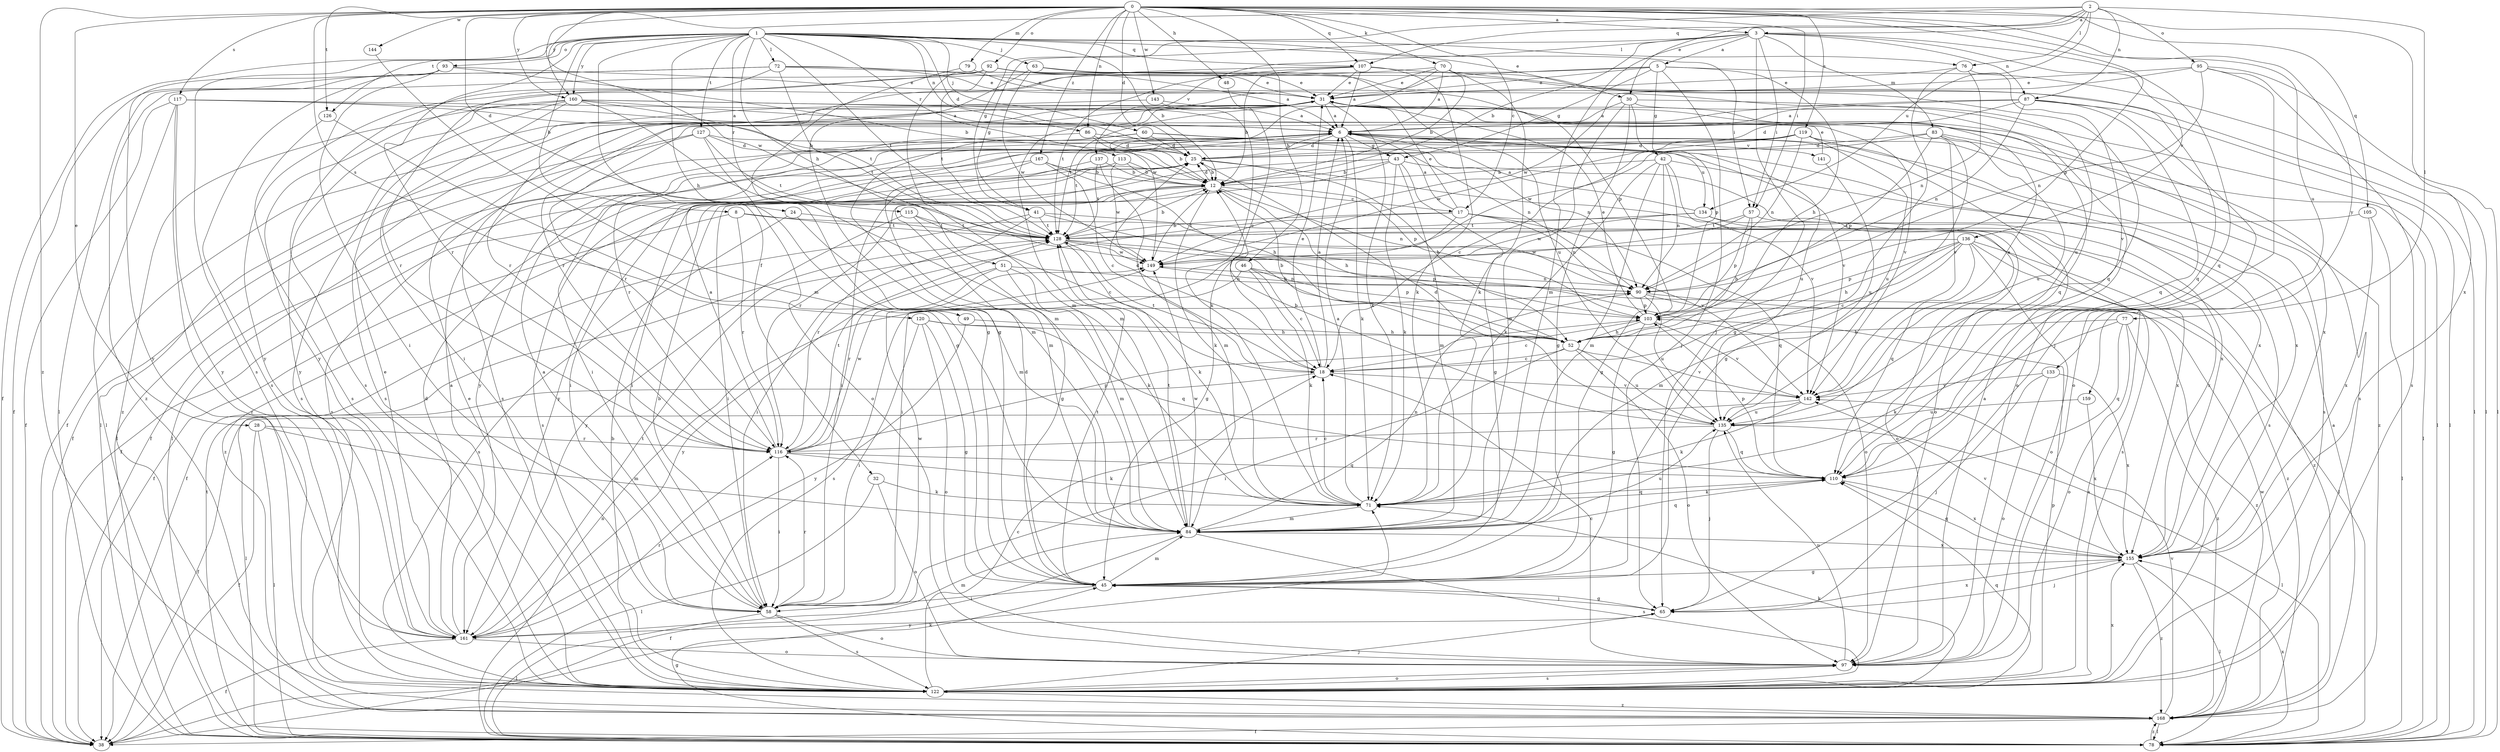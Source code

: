 strict digraph  {
0;
1;
2;
3;
5;
6;
8;
12;
17;
18;
24;
25;
28;
30;
31;
32;
38;
41;
42;
43;
45;
46;
48;
49;
51;
52;
57;
58;
60;
63;
65;
70;
71;
72;
76;
77;
78;
79;
83;
84;
86;
87;
90;
92;
93;
95;
97;
103;
105;
107;
110;
113;
115;
116;
117;
119;
120;
122;
126;
127;
128;
133;
134;
135;
136;
137;
141;
142;
143;
144;
149;
155;
159;
160;
161;
167;
168;
0 -> 3  [label=a];
0 -> 17  [label=c];
0 -> 24  [label=d];
0 -> 25  [label=d];
0 -> 28  [label=e];
0 -> 46  [label=h];
0 -> 48  [label=h];
0 -> 57  [label=i];
0 -> 70  [label=k];
0 -> 79  [label=m];
0 -> 86  [label=n];
0 -> 92  [label=o];
0 -> 103  [label=p];
0 -> 105  [label=q];
0 -> 107  [label=q];
0 -> 117  [label=s];
0 -> 119  [label=s];
0 -> 120  [label=s];
0 -> 126  [label=t];
0 -> 133  [label=u];
0 -> 143  [label=w];
0 -> 144  [label=w];
0 -> 149  [label=w];
0 -> 155  [label=x];
0 -> 159  [label=y];
0 -> 160  [label=y];
0 -> 167  [label=z];
0 -> 168  [label=z];
1 -> 8  [label=b];
1 -> 12  [label=b];
1 -> 25  [label=d];
1 -> 30  [label=e];
1 -> 32  [label=f];
1 -> 38  [label=f];
1 -> 49  [label=h];
1 -> 51  [label=h];
1 -> 57  [label=i];
1 -> 60  [label=j];
1 -> 63  [label=j];
1 -> 72  [label=l];
1 -> 76  [label=l];
1 -> 86  [label=n];
1 -> 93  [label=o];
1 -> 107  [label=q];
1 -> 113  [label=r];
1 -> 115  [label=r];
1 -> 116  [label=r];
1 -> 122  [label=s];
1 -> 126  [label=t];
1 -> 127  [label=t];
1 -> 128  [label=t];
1 -> 160  [label=y];
2 -> 3  [label=a];
2 -> 30  [label=e];
2 -> 41  [label=g];
2 -> 76  [label=l];
2 -> 77  [label=l];
2 -> 87  [label=n];
2 -> 95  [label=o];
2 -> 107  [label=q];
2 -> 134  [label=u];
2 -> 160  [label=y];
3 -> 5  [label=a];
3 -> 12  [label=b];
3 -> 41  [label=g];
3 -> 57  [label=i];
3 -> 65  [label=j];
3 -> 83  [label=m];
3 -> 84  [label=m];
3 -> 87  [label=n];
3 -> 110  [label=q];
3 -> 136  [label=v];
3 -> 137  [label=v];
5 -> 31  [label=e];
5 -> 42  [label=g];
5 -> 43  [label=g];
5 -> 52  [label=h];
5 -> 65  [label=j];
5 -> 78  [label=l];
5 -> 116  [label=r];
5 -> 161  [label=y];
6 -> 25  [label=d];
6 -> 43  [label=g];
6 -> 58  [label=i];
6 -> 71  [label=k];
6 -> 78  [label=l];
6 -> 128  [label=t];
6 -> 134  [label=u];
6 -> 135  [label=u];
6 -> 141  [label=v];
6 -> 161  [label=y];
8 -> 38  [label=f];
8 -> 116  [label=r];
8 -> 128  [label=t];
8 -> 155  [label=x];
12 -> 17  [label=c];
12 -> 25  [label=d];
12 -> 52  [label=h];
12 -> 58  [label=i];
12 -> 71  [label=k];
12 -> 90  [label=n];
12 -> 168  [label=z];
17 -> 6  [label=a];
17 -> 31  [label=e];
17 -> 45  [label=g];
17 -> 58  [label=i];
17 -> 90  [label=n];
17 -> 97  [label=o];
17 -> 110  [label=q];
17 -> 128  [label=t];
18 -> 6  [label=a];
18 -> 25  [label=d];
18 -> 31  [label=e];
18 -> 78  [label=l];
18 -> 128  [label=t];
18 -> 142  [label=v];
24 -> 84  [label=m];
24 -> 122  [label=s];
24 -> 128  [label=t];
25 -> 12  [label=b];
25 -> 52  [label=h];
25 -> 58  [label=i];
25 -> 97  [label=o];
25 -> 122  [label=s];
28 -> 38  [label=f];
28 -> 78  [label=l];
28 -> 84  [label=m];
28 -> 116  [label=r];
30 -> 6  [label=a];
30 -> 45  [label=g];
30 -> 78  [label=l];
30 -> 84  [label=m];
30 -> 103  [label=p];
30 -> 122  [label=s];
31 -> 6  [label=a];
31 -> 38  [label=f];
31 -> 71  [label=k];
31 -> 78  [label=l];
31 -> 84  [label=m];
31 -> 97  [label=o];
31 -> 122  [label=s];
31 -> 128  [label=t];
31 -> 142  [label=v];
32 -> 71  [label=k];
32 -> 78  [label=l];
32 -> 97  [label=o];
38 -> 71  [label=k];
41 -> 38  [label=f];
41 -> 52  [label=h];
41 -> 116  [label=r];
41 -> 128  [label=t];
41 -> 142  [label=v];
42 -> 12  [label=b];
42 -> 45  [label=g];
42 -> 71  [label=k];
42 -> 84  [label=m];
42 -> 90  [label=n];
42 -> 122  [label=s];
42 -> 142  [label=v];
43 -> 12  [label=b];
43 -> 45  [label=g];
43 -> 71  [label=k];
43 -> 84  [label=m];
43 -> 116  [label=r];
43 -> 155  [label=x];
43 -> 161  [label=y];
45 -> 25  [label=d];
45 -> 58  [label=i];
45 -> 65  [label=j];
45 -> 84  [label=m];
45 -> 128  [label=t];
46 -> 18  [label=c];
46 -> 71  [label=k];
46 -> 90  [label=n];
46 -> 103  [label=p];
46 -> 122  [label=s];
48 -> 18  [label=c];
49 -> 52  [label=h];
49 -> 161  [label=y];
51 -> 71  [label=k];
51 -> 84  [label=m];
51 -> 90  [label=n];
51 -> 116  [label=r];
51 -> 161  [label=y];
52 -> 12  [label=b];
52 -> 18  [label=c];
52 -> 58  [label=i];
52 -> 97  [label=o];
52 -> 135  [label=u];
52 -> 142  [label=v];
57 -> 52  [label=h];
57 -> 58  [label=i];
57 -> 103  [label=p];
57 -> 128  [label=t];
57 -> 168  [label=z];
58 -> 6  [label=a];
58 -> 12  [label=b];
58 -> 78  [label=l];
58 -> 97  [label=o];
58 -> 116  [label=r];
58 -> 122  [label=s];
58 -> 149  [label=w];
60 -> 25  [label=d];
60 -> 84  [label=m];
60 -> 90  [label=n];
60 -> 116  [label=r];
60 -> 155  [label=x];
63 -> 31  [label=e];
63 -> 45  [label=g];
63 -> 135  [label=u];
63 -> 149  [label=w];
65 -> 45  [label=g];
65 -> 155  [label=x];
65 -> 161  [label=y];
70 -> 6  [label=a];
70 -> 12  [label=b];
70 -> 31  [label=e];
70 -> 71  [label=k];
70 -> 110  [label=q];
70 -> 149  [label=w];
70 -> 161  [label=y];
71 -> 6  [label=a];
71 -> 18  [label=c];
71 -> 84  [label=m];
71 -> 110  [label=q];
72 -> 31  [label=e];
72 -> 38  [label=f];
72 -> 78  [label=l];
72 -> 103  [label=p];
72 -> 116  [label=r];
72 -> 128  [label=t];
72 -> 135  [label=u];
76 -> 31  [label=e];
76 -> 45  [label=g];
76 -> 90  [label=n];
76 -> 142  [label=v];
77 -> 52  [label=h];
77 -> 71  [label=k];
77 -> 97  [label=o];
77 -> 110  [label=q];
77 -> 168  [label=z];
78 -> 45  [label=g];
78 -> 90  [label=n];
78 -> 128  [label=t];
78 -> 155  [label=x];
78 -> 168  [label=z];
79 -> 31  [label=e];
79 -> 45  [label=g];
83 -> 25  [label=d];
83 -> 45  [label=g];
83 -> 78  [label=l];
83 -> 103  [label=p];
83 -> 135  [label=u];
83 -> 149  [label=w];
83 -> 168  [label=z];
84 -> 38  [label=f];
84 -> 90  [label=n];
84 -> 110  [label=q];
84 -> 122  [label=s];
84 -> 128  [label=t];
84 -> 135  [label=u];
84 -> 149  [label=w];
84 -> 155  [label=x];
86 -> 12  [label=b];
86 -> 25  [label=d];
86 -> 122  [label=s];
86 -> 142  [label=v];
87 -> 6  [label=a];
87 -> 25  [label=d];
87 -> 78  [label=l];
87 -> 90  [label=n];
87 -> 97  [label=o];
87 -> 110  [label=q];
87 -> 116  [label=r];
90 -> 103  [label=p];
90 -> 122  [label=s];
90 -> 135  [label=u];
90 -> 168  [label=z];
92 -> 6  [label=a];
92 -> 31  [label=e];
92 -> 84  [label=m];
92 -> 110  [label=q];
92 -> 122  [label=s];
92 -> 128  [label=t];
92 -> 168  [label=z];
93 -> 12  [label=b];
93 -> 31  [label=e];
93 -> 58  [label=i];
93 -> 122  [label=s];
93 -> 161  [label=y];
95 -> 31  [label=e];
95 -> 65  [label=j];
95 -> 78  [label=l];
95 -> 90  [label=n];
95 -> 122  [label=s];
95 -> 149  [label=w];
97 -> 6  [label=a];
97 -> 18  [label=c];
97 -> 122  [label=s];
97 -> 135  [label=u];
103 -> 18  [label=c];
103 -> 31  [label=e];
103 -> 45  [label=g];
103 -> 52  [label=h];
103 -> 142  [label=v];
105 -> 78  [label=l];
105 -> 128  [label=t];
105 -> 155  [label=x];
107 -> 6  [label=a];
107 -> 12  [label=b];
107 -> 31  [label=e];
107 -> 71  [label=k];
107 -> 78  [label=l];
107 -> 116  [label=r];
107 -> 128  [label=t];
110 -> 71  [label=k];
110 -> 103  [label=p];
110 -> 155  [label=x];
113 -> 12  [label=b];
113 -> 58  [label=i];
113 -> 103  [label=p];
113 -> 149  [label=w];
115 -> 18  [label=c];
115 -> 45  [label=g];
115 -> 128  [label=t];
115 -> 161  [label=y];
116 -> 6  [label=a];
116 -> 58  [label=i];
116 -> 71  [label=k];
116 -> 103  [label=p];
116 -> 110  [label=q];
116 -> 128  [label=t];
116 -> 149  [label=w];
117 -> 6  [label=a];
117 -> 12  [label=b];
117 -> 38  [label=f];
117 -> 78  [label=l];
117 -> 155  [label=x];
117 -> 161  [label=y];
117 -> 168  [label=z];
119 -> 18  [label=c];
119 -> 25  [label=d];
119 -> 38  [label=f];
119 -> 90  [label=n];
119 -> 122  [label=s];
119 -> 135  [label=u];
119 -> 149  [label=w];
119 -> 155  [label=x];
120 -> 45  [label=g];
120 -> 52  [label=h];
120 -> 58  [label=i];
120 -> 97  [label=o];
120 -> 110  [label=q];
122 -> 12  [label=b];
122 -> 18  [label=c];
122 -> 31  [label=e];
122 -> 65  [label=j];
122 -> 71  [label=k];
122 -> 97  [label=o];
122 -> 103  [label=p];
122 -> 110  [label=q];
122 -> 155  [label=x];
122 -> 168  [label=z];
126 -> 45  [label=g];
126 -> 122  [label=s];
127 -> 25  [label=d];
127 -> 38  [label=f];
127 -> 78  [label=l];
127 -> 90  [label=n];
127 -> 97  [label=o];
127 -> 128  [label=t];
128 -> 12  [label=b];
128 -> 71  [label=k];
128 -> 97  [label=o];
128 -> 103  [label=p];
128 -> 149  [label=w];
133 -> 65  [label=j];
133 -> 97  [label=o];
133 -> 142  [label=v];
133 -> 155  [label=x];
134 -> 6  [label=a];
134 -> 122  [label=s];
134 -> 128  [label=t];
134 -> 149  [label=w];
134 -> 155  [label=x];
135 -> 12  [label=b];
135 -> 25  [label=d];
135 -> 65  [label=j];
135 -> 78  [label=l];
135 -> 110  [label=q];
135 -> 116  [label=r];
136 -> 18  [label=c];
136 -> 52  [label=h];
136 -> 78  [label=l];
136 -> 84  [label=m];
136 -> 97  [label=o];
136 -> 103  [label=p];
136 -> 110  [label=q];
136 -> 149  [label=w];
136 -> 168  [label=z];
137 -> 12  [label=b];
137 -> 58  [label=i];
137 -> 84  [label=m];
137 -> 128  [label=t];
141 -> 31  [label=e];
141 -> 135  [label=u];
142 -> 31  [label=e];
142 -> 38  [label=f];
142 -> 71  [label=k];
142 -> 135  [label=u];
143 -> 6  [label=a];
143 -> 71  [label=k];
143 -> 122  [label=s];
144 -> 84  [label=m];
149 -> 12  [label=b];
149 -> 90  [label=n];
155 -> 45  [label=g];
155 -> 65  [label=j];
155 -> 78  [label=l];
155 -> 110  [label=q];
155 -> 142  [label=v];
155 -> 168  [label=z];
159 -> 135  [label=u];
159 -> 155  [label=x];
160 -> 6  [label=a];
160 -> 58  [label=i];
160 -> 84  [label=m];
160 -> 110  [label=q];
160 -> 122  [label=s];
160 -> 128  [label=t];
160 -> 142  [label=v];
160 -> 161  [label=y];
160 -> 168  [label=z];
161 -> 6  [label=a];
161 -> 25  [label=d];
161 -> 31  [label=e];
161 -> 38  [label=f];
161 -> 84  [label=m];
161 -> 97  [label=o];
161 -> 116  [label=r];
161 -> 128  [label=t];
167 -> 12  [label=b];
167 -> 18  [label=c];
167 -> 38  [label=f];
167 -> 52  [label=h];
167 -> 84  [label=m];
168 -> 6  [label=a];
168 -> 38  [label=f];
168 -> 78  [label=l];
168 -> 142  [label=v];
168 -> 149  [label=w];
}
